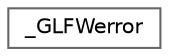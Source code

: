 digraph "类继承关系图"
{
 // LATEX_PDF_SIZE
  bgcolor="transparent";
  edge [fontname=Helvetica,fontsize=10,labelfontname=Helvetica,labelfontsize=10];
  node [fontname=Helvetica,fontsize=10,shape=box,height=0.2,width=0.4];
  rankdir="LR";
  Node0 [id="Node000000",label="_GLFWerror",height=0.2,width=0.4,color="grey40", fillcolor="white", style="filled",URL="$struct___g_l_f_werror.html",tooltip=" "];
}
